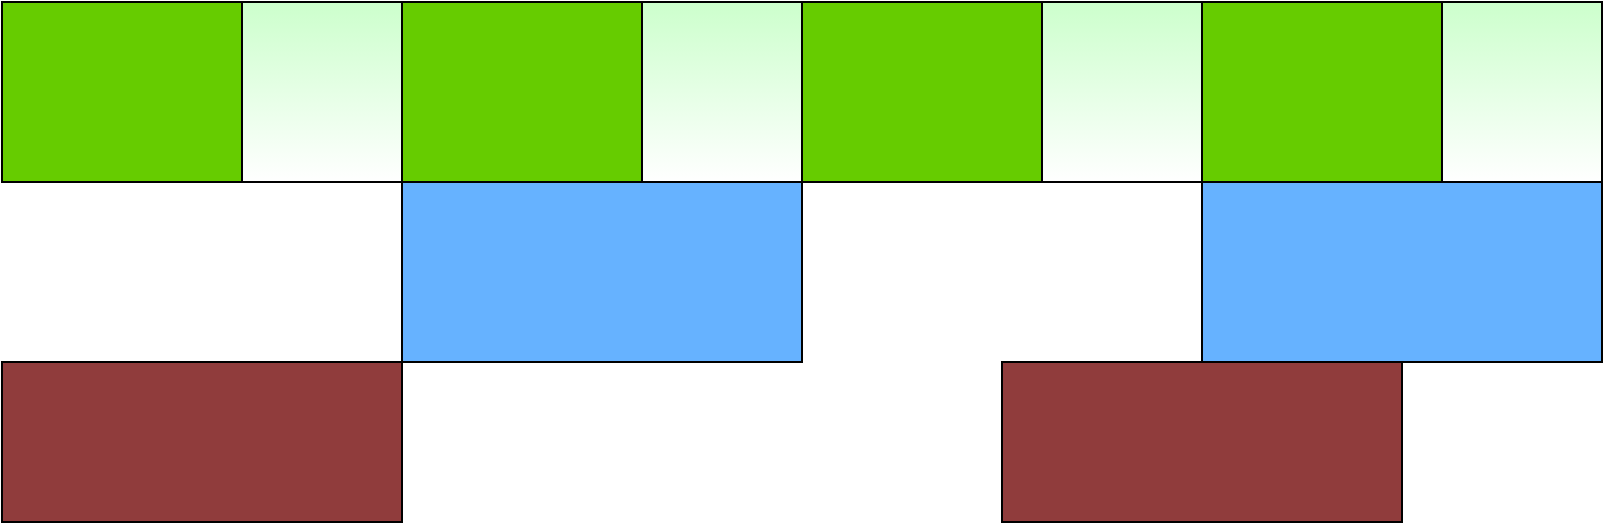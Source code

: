 <mxfile version="12.7.2" type="device"><diagram id="PBchdyutVL4oMOvttvyV" name="Page-1"><mxGraphModel dx="1038" dy="571" grid="1" gridSize="10" guides="1" tooltips="1" connect="1" arrows="1" fold="1" page="1" pageScale="1" pageWidth="850" pageHeight="1100" math="0" shadow="0"><root><mxCell id="0"/><mxCell id="1" parent="0"/><mxCell id="aqTSReWwlO7YjxkTs3Mr-8" value="" style="rounded=0;whiteSpace=wrap;html=1;fillColor=#66CC00;" vertex="1" parent="1"><mxGeometry x="80" y="120" width="120" height="90" as="geometry"/></mxCell><mxCell id="aqTSReWwlO7YjxkTs3Mr-9" value="" style="rounded=0;whiteSpace=wrap;html=1;fillColor=#CCFFCC;gradientColor=#ffffff;" vertex="1" parent="1"><mxGeometry x="200" y="120" width="80" height="90" as="geometry"/></mxCell><mxCell id="aqTSReWwlO7YjxkTs3Mr-10" value="" style="rounded=0;whiteSpace=wrap;html=1;fillColor=#66B2FF;gradientColor=none;gradientDirection=north;" vertex="1" parent="1"><mxGeometry x="280" y="210" width="200" height="90" as="geometry"/></mxCell><mxCell id="aqTSReWwlO7YjxkTs3Mr-11" value="" style="rounded=0;whiteSpace=wrap;html=1;fillColor=#903c3c;gradientColor=none;gradientDirection=north;" vertex="1" parent="1"><mxGeometry x="80" y="300" width="200" height="80" as="geometry"/></mxCell><mxCell id="aqTSReWwlO7YjxkTs3Mr-20" value="" style="rounded=0;whiteSpace=wrap;html=1;fillColor=#66CC00;" vertex="1" parent="1"><mxGeometry x="280" y="120" width="120" height="90" as="geometry"/></mxCell><mxCell id="aqTSReWwlO7YjxkTs3Mr-21" value="" style="rounded=0;whiteSpace=wrap;html=1;fillColor=#CCFFCC;gradientColor=#ffffff;" vertex="1" parent="1"><mxGeometry x="400" y="120" width="80" height="90" as="geometry"/></mxCell><mxCell id="aqTSReWwlO7YjxkTs3Mr-22" value="" style="rounded=0;whiteSpace=wrap;html=1;fillColor=#66CC00;" vertex="1" parent="1"><mxGeometry x="480" y="120" width="120" height="90" as="geometry"/></mxCell><mxCell id="aqTSReWwlO7YjxkTs3Mr-23" value="" style="rounded=0;whiteSpace=wrap;html=1;fillColor=#CCFFCC;gradientColor=#ffffff;" vertex="1" parent="1"><mxGeometry x="600" y="120" width="80" height="90" as="geometry"/></mxCell><mxCell id="aqTSReWwlO7YjxkTs3Mr-24" value="" style="rounded=0;whiteSpace=wrap;html=1;fillColor=#66B2FF;gradientColor=none;gradientDirection=north;" vertex="1" parent="1"><mxGeometry x="680" y="210" width="200" height="90" as="geometry"/></mxCell><mxCell id="aqTSReWwlO7YjxkTs3Mr-25" value="" style="rounded=0;whiteSpace=wrap;html=1;fillColor=#903c3c;gradientColor=none;gradientDirection=north;" vertex="1" parent="1"><mxGeometry x="580" y="300" width="200" height="80" as="geometry"/></mxCell><mxCell id="aqTSReWwlO7YjxkTs3Mr-26" value="" style="rounded=0;whiteSpace=wrap;html=1;fillColor=#66CC00;" vertex="1" parent="1"><mxGeometry x="680" y="120" width="120" height="90" as="geometry"/></mxCell><mxCell id="aqTSReWwlO7YjxkTs3Mr-27" value="" style="rounded=0;whiteSpace=wrap;html=1;fillColor=#CCFFCC;gradientColor=#ffffff;" vertex="1" parent="1"><mxGeometry x="800" y="120" width="80" height="90" as="geometry"/></mxCell></root></mxGraphModel></diagram></mxfile>